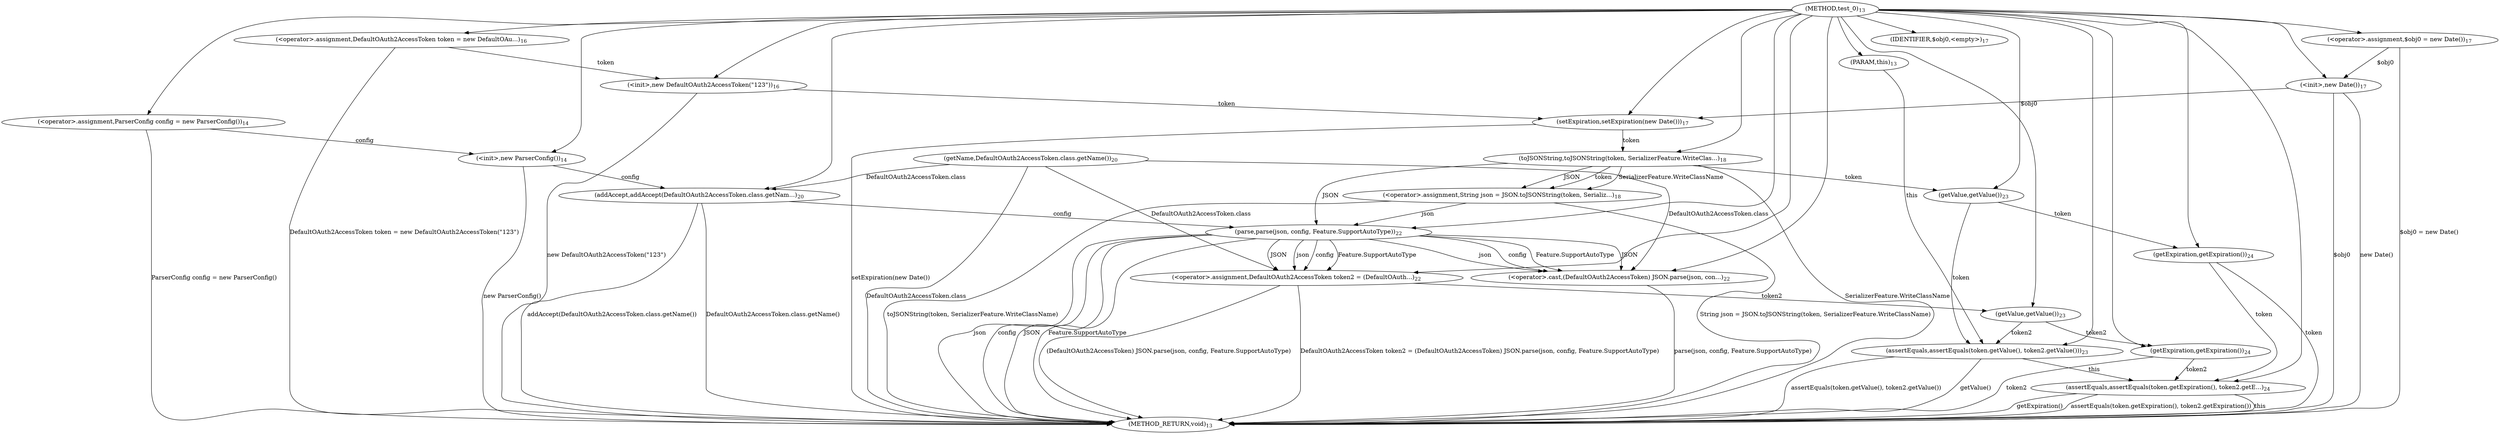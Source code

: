 digraph "test_0" {  
"10" [label = <(METHOD,test_0)<SUB>13</SUB>> ]
"74" [label = <(METHOD_RETURN,void)<SUB>13</SUB>> ]
"4" [label = <(PARAM,this)<SUB>13</SUB>> ]
"13" [label = <(&lt;operator&gt;.assignment,ParserConfig config = new ParserConfig())<SUB>14</SUB>> ]
"16" [label = <(&lt;init&gt;,new ParserConfig())<SUB>14</SUB>> ]
"19" [label = <(&lt;operator&gt;.assignment,DefaultOAuth2AccessToken token = new DefaultOAu...)<SUB>16</SUB>> ]
"22" [label = <(&lt;init&gt;,new DefaultOAuth2AccessToken(&quot;123&quot;))<SUB>16</SUB>> ]
"25" [label = <(setExpiration,setExpiration(new Date()))<SUB>17</SUB>> ]
"36" [label = <(&lt;operator&gt;.assignment,String json = JSON.toJSONString(token, Serializ...)<SUB>18</SUB>> ]
"44" [label = <(addAccept,addAccept(DefaultOAuth2AccessToken.class.getNam...)<SUB>20</SUB>> ]
"51" [label = <(&lt;operator&gt;.assignment,DefaultOAuth2AccessToken token2 = (DefaultOAuth...)<SUB>22</SUB>> ]
"62" [label = <(assertEquals,assertEquals(token.getValue(), token2.getValue()))<SUB>23</SUB>> ]
"67" [label = <(assertEquals,assertEquals(token.getExpiration(), token2.getE...)<SUB>24</SUB>> ]
"13" [label = <(&lt;operator&gt;.assignment,ParserConfig config = new ParserConfig())<SUB>14</SUB>> ]
"13" [label = <(&lt;operator&gt;.assignment,ParserConfig config = new ParserConfig())<SUB>14</SUB>> ]
"16" [label = <(&lt;init&gt;,new ParserConfig())<SUB>14</SUB>> ]
"19" [label = <(&lt;operator&gt;.assignment,DefaultOAuth2AccessToken token = new DefaultOAu...)<SUB>16</SUB>> ]
"19" [label = <(&lt;operator&gt;.assignment,DefaultOAuth2AccessToken token = new DefaultOAu...)<SUB>16</SUB>> ]
"22" [label = <(&lt;init&gt;,new DefaultOAuth2AccessToken(&quot;123&quot;))<SUB>16</SUB>> ]
"22" [label = <(&lt;init&gt;,new DefaultOAuth2AccessToken(&quot;123&quot;))<SUB>16</SUB>> ]
"25" [label = <(setExpiration,setExpiration(new Date()))<SUB>17</SUB>> ]
"25" [label = <(setExpiration,setExpiration(new Date()))<SUB>17</SUB>> ]
"36" [label = <(&lt;operator&gt;.assignment,String json = JSON.toJSONString(token, Serializ...)<SUB>18</SUB>> ]
"36" [label = <(&lt;operator&gt;.assignment,String json = JSON.toJSONString(token, Serializ...)<SUB>18</SUB>> ]
"44" [label = <(addAccept,addAccept(DefaultOAuth2AccessToken.class.getNam...)<SUB>20</SUB>> ]
"44" [label = <(addAccept,addAccept(DefaultOAuth2AccessToken.class.getNam...)<SUB>20</SUB>> ]
"51" [label = <(&lt;operator&gt;.assignment,DefaultOAuth2AccessToken token2 = (DefaultOAuth...)<SUB>22</SUB>> ]
"51" [label = <(&lt;operator&gt;.assignment,DefaultOAuth2AccessToken token2 = (DefaultOAuth...)<SUB>22</SUB>> ]
"62" [label = <(assertEquals,assertEquals(token.getValue(), token2.getValue()))<SUB>23</SUB>> ]
"62" [label = <(assertEquals,assertEquals(token.getValue(), token2.getValue()))<SUB>23</SUB>> ]
"62" [label = <(assertEquals,assertEquals(token.getValue(), token2.getValue()))<SUB>23</SUB>> ]
"67" [label = <(assertEquals,assertEquals(token.getExpiration(), token2.getE...)<SUB>24</SUB>> ]
"67" [label = <(assertEquals,assertEquals(token.getExpiration(), token2.getE...)<SUB>24</SUB>> ]
"67" [label = <(assertEquals,assertEquals(token.getExpiration(), token2.getE...)<SUB>24</SUB>> ]
"29" [label = <(&lt;operator&gt;.assignment,$obj0 = new Date())<SUB>17</SUB>> ]
"32" [label = <(&lt;init&gt;,new Date())<SUB>17</SUB>> ]
"34" [label = <(IDENTIFIER,$obj0,&lt;empty&gt;)<SUB>17</SUB>> ]
"38" [label = <(toJSONString,toJSONString(token, SerializerFeature.WriteClas...)<SUB>18</SUB>> ]
"38" [label = <(toJSONString,toJSONString(token, SerializerFeature.WriteClas...)<SUB>18</SUB>> ]
"38" [label = <(toJSONString,toJSONString(token, SerializerFeature.WriteClas...)<SUB>18</SUB>> ]
"46" [label = <(getName,DefaultOAuth2AccessToken.class.getName())<SUB>20</SUB>> ]
"53" [label = <(&lt;operator&gt;.cast,(DefaultOAuth2AccessToken) JSON.parse(json, con...)<SUB>22</SUB>> ]
"53" [label = <(&lt;operator&gt;.cast,(DefaultOAuth2AccessToken) JSON.parse(json, con...)<SUB>22</SUB>> ]
"63" [label = <(getValue,getValue())<SUB>23</SUB>> ]
"65" [label = <(getValue,getValue())<SUB>23</SUB>> ]
"68" [label = <(getExpiration,getExpiration())<SUB>24</SUB>> ]
"70" [label = <(getExpiration,getExpiration())<SUB>24</SUB>> ]
"29" [label = <(&lt;operator&gt;.assignment,$obj0 = new Date())<SUB>17</SUB>> ]
"29" [label = <(&lt;operator&gt;.assignment,$obj0 = new Date())<SUB>17</SUB>> ]
"32" [label = <(&lt;init&gt;,new Date())<SUB>17</SUB>> ]
"55" [label = <(parse,parse(json, config, Feature.SupportAutoType))<SUB>22</SUB>> ]
"55" [label = <(parse,parse(json, config, Feature.SupportAutoType))<SUB>22</SUB>> ]
"55" [label = <(parse,parse(json, config, Feature.SupportAutoType))<SUB>22</SUB>> ]
"55" [label = <(parse,parse(json, config, Feature.SupportAutoType))<SUB>22</SUB>> ]
  "13" -> "74"  [ label = "ParserConfig config = new ParserConfig()"] 
  "16" -> "74"  [ label = "new ParserConfig()"] 
  "19" -> "74"  [ label = "DefaultOAuth2AccessToken token = new DefaultOAuth2AccessToken(&quot;123&quot;)"] 
  "22" -> "74"  [ label = "new DefaultOAuth2AccessToken(&quot;123&quot;)"] 
  "29" -> "74"  [ label = "$obj0 = new Date()"] 
  "32" -> "74"  [ label = "$obj0"] 
  "32" -> "74"  [ label = "new Date()"] 
  "25" -> "74"  [ label = "setExpiration(new Date())"] 
  "38" -> "74"  [ label = "SerializerFeature.WriteClassName"] 
  "36" -> "74"  [ label = "toJSONString(token, SerializerFeature.WriteClassName)"] 
  "36" -> "74"  [ label = "String json = JSON.toJSONString(token, SerializerFeature.WriteClassName)"] 
  "46" -> "74"  [ label = "DefaultOAuth2AccessToken.class"] 
  "44" -> "74"  [ label = "DefaultOAuth2AccessToken.class.getName()"] 
  "44" -> "74"  [ label = "addAccept(DefaultOAuth2AccessToken.class.getName())"] 
  "55" -> "74"  [ label = "JSON"] 
  "55" -> "74"  [ label = "json"] 
  "55" -> "74"  [ label = "config"] 
  "55" -> "74"  [ label = "Feature.SupportAutoType"] 
  "53" -> "74"  [ label = "parse(json, config, Feature.SupportAutoType)"] 
  "51" -> "74"  [ label = "(DefaultOAuth2AccessToken) JSON.parse(json, config, Feature.SupportAutoType)"] 
  "51" -> "74"  [ label = "DefaultOAuth2AccessToken token2 = (DefaultOAuth2AccessToken) JSON.parse(json, config, Feature.SupportAutoType)"] 
  "62" -> "74"  [ label = "getValue()"] 
  "62" -> "74"  [ label = "assertEquals(token.getValue(), token2.getValue())"] 
  "67" -> "74"  [ label = "this"] 
  "68" -> "74"  [ label = "token"] 
  "67" -> "74"  [ label = "getExpiration()"] 
  "70" -> "74"  [ label = "token2"] 
  "67" -> "74"  [ label = "assertEquals(token.getExpiration(), token2.getExpiration())"] 
  "10" -> "4" 
  "10" -> "13" 
  "10" -> "19" 
  "38" -> "36"  [ label = "JSON"] 
  "38" -> "36"  [ label = "token"] 
  "38" -> "36"  [ label = "SerializerFeature.WriteClassName"] 
  "46" -> "51"  [ label = "DefaultOAuth2AccessToken.class"] 
  "10" -> "51" 
  "55" -> "51"  [ label = "JSON"] 
  "55" -> "51"  [ label = "json"] 
  "55" -> "51"  [ label = "config"] 
  "55" -> "51"  [ label = "Feature.SupportAutoType"] 
  "13" -> "16"  [ label = "config"] 
  "10" -> "16" 
  "19" -> "22"  [ label = "token"] 
  "10" -> "22" 
  "22" -> "25"  [ label = "token"] 
  "10" -> "25" 
  "32" -> "25"  [ label = "$obj0"] 
  "16" -> "44"  [ label = "config"] 
  "10" -> "44" 
  "46" -> "44"  [ label = "DefaultOAuth2AccessToken.class"] 
  "4" -> "62"  [ label = "this"] 
  "10" -> "62" 
  "63" -> "62"  [ label = "token"] 
  "65" -> "62"  [ label = "token2"] 
  "62" -> "67"  [ label = "this"] 
  "10" -> "67" 
  "68" -> "67"  [ label = "token"] 
  "70" -> "67"  [ label = "token2"] 
  "10" -> "29" 
  "10" -> "34" 
  "10" -> "38" 
  "25" -> "38"  [ label = "token"] 
  "46" -> "53"  [ label = "DefaultOAuth2AccessToken.class"] 
  "10" -> "53" 
  "55" -> "53"  [ label = "JSON"] 
  "55" -> "53"  [ label = "json"] 
  "55" -> "53"  [ label = "config"] 
  "55" -> "53"  [ label = "Feature.SupportAutoType"] 
  "38" -> "63"  [ label = "token"] 
  "10" -> "63" 
  "51" -> "65"  [ label = "token2"] 
  "10" -> "65" 
  "63" -> "68"  [ label = "token"] 
  "10" -> "68" 
  "65" -> "70"  [ label = "token2"] 
  "10" -> "70" 
  "29" -> "32"  [ label = "$obj0"] 
  "10" -> "32" 
  "38" -> "55"  [ label = "JSON"] 
  "10" -> "55" 
  "36" -> "55"  [ label = "json"] 
  "44" -> "55"  [ label = "config"] 
}
